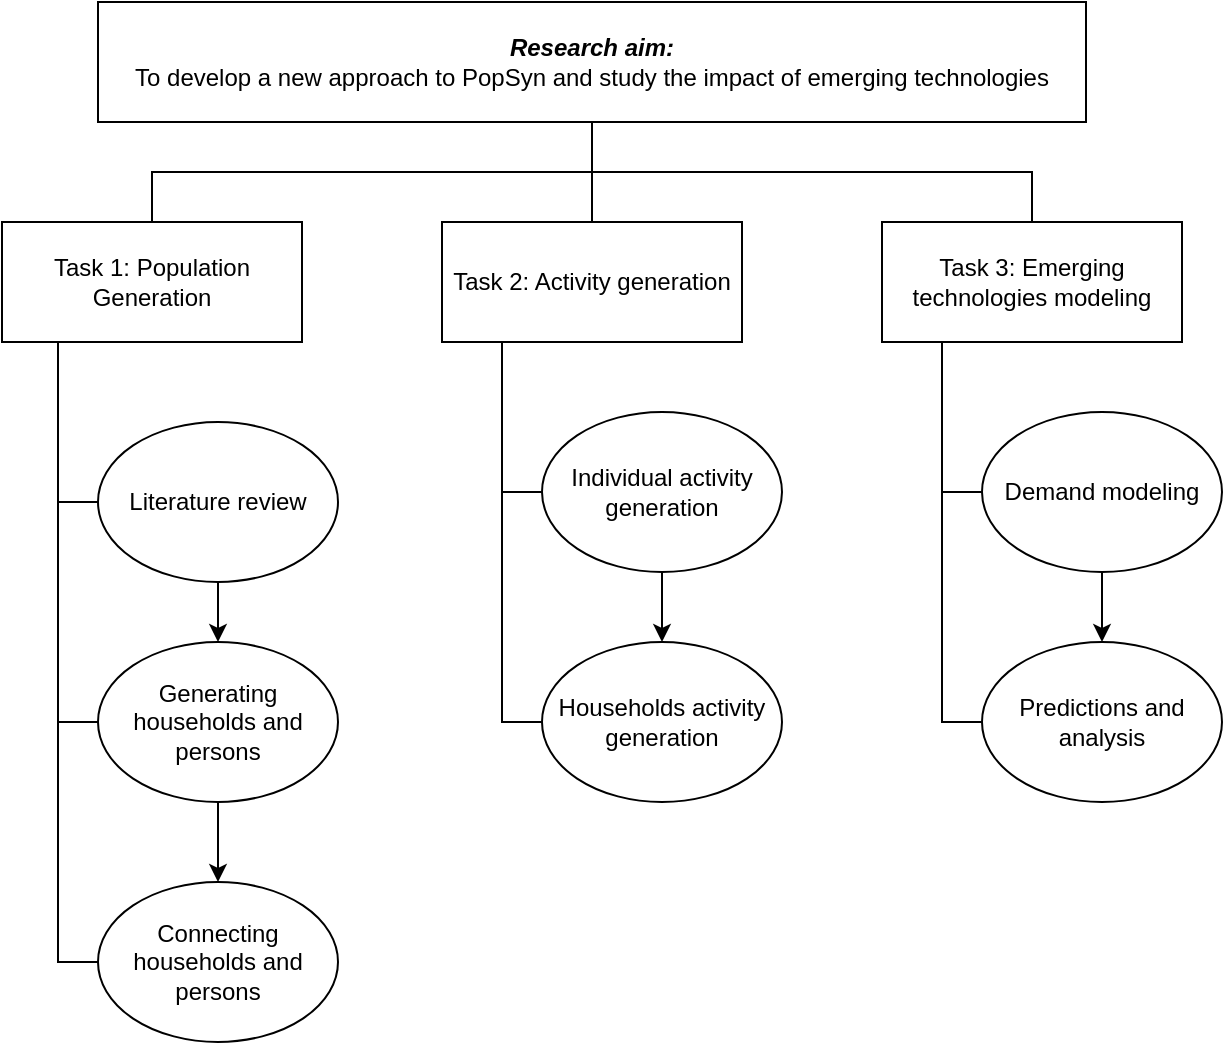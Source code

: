 <mxfile version="21.0.6" type="github">
  <diagram name="Page-1" id="Vn-YxDysGfrtuADonkGP">
    <mxGraphModel dx="1259" dy="708" grid="1" gridSize="10" guides="1" tooltips="1" connect="1" arrows="1" fold="1" page="1" pageScale="1" pageWidth="827" pageHeight="1169" math="0" shadow="0">
      <root>
        <mxCell id="0" />
        <mxCell id="1" parent="0" />
        <mxCell id="Ij-7fu_6goye_QiLq1wv-27" style="edgeStyle=orthogonalEdgeStyle;rounded=0;orthogonalLoop=1;jettySize=auto;html=1;entryX=0.5;entryY=0;entryDx=0;entryDy=0;endArrow=none;endFill=0;" edge="1" parent="1" source="Ij-7fu_6goye_QiLq1wv-1" target="Ij-7fu_6goye_QiLq1wv-2">
          <mxGeometry relative="1" as="geometry" />
        </mxCell>
        <mxCell id="Ij-7fu_6goye_QiLq1wv-28" style="edgeStyle=orthogonalEdgeStyle;rounded=0;orthogonalLoop=1;jettySize=auto;html=1;entryX=0.5;entryY=0;entryDx=0;entryDy=0;endArrow=none;endFill=0;" edge="1" parent="1" source="Ij-7fu_6goye_QiLq1wv-1" target="Ij-7fu_6goye_QiLq1wv-3">
          <mxGeometry relative="1" as="geometry" />
        </mxCell>
        <mxCell id="Ij-7fu_6goye_QiLq1wv-29" style="edgeStyle=orthogonalEdgeStyle;rounded=0;orthogonalLoop=1;jettySize=auto;html=1;endArrow=none;endFill=0;" edge="1" parent="1" source="Ij-7fu_6goye_QiLq1wv-1" target="Ij-7fu_6goye_QiLq1wv-4">
          <mxGeometry relative="1" as="geometry" />
        </mxCell>
        <mxCell id="Ij-7fu_6goye_QiLq1wv-1" value="&lt;b&gt;&lt;i&gt;Research aim:&lt;br&gt;&lt;/i&gt;&lt;/b&gt;To develop a new approach to PopSyn and study the impact of emerging technologies" style="rounded=0;whiteSpace=wrap;html=1;" vertex="1" parent="1">
          <mxGeometry x="228" y="340" width="494" height="60" as="geometry" />
        </mxCell>
        <mxCell id="Ij-7fu_6goye_QiLq1wv-24" style="edgeStyle=orthogonalEdgeStyle;rounded=0;orthogonalLoop=1;jettySize=auto;html=1;entryX=0;entryY=0.5;entryDx=0;entryDy=0;endArrow=none;endFill=0;" edge="1" parent="1" source="Ij-7fu_6goye_QiLq1wv-2" target="Ij-7fu_6goye_QiLq1wv-5">
          <mxGeometry relative="1" as="geometry">
            <Array as="points">
              <mxPoint x="208" y="590" />
            </Array>
          </mxGeometry>
        </mxCell>
        <mxCell id="Ij-7fu_6goye_QiLq1wv-25" style="edgeStyle=orthogonalEdgeStyle;rounded=0;orthogonalLoop=1;jettySize=auto;html=1;entryX=0;entryY=0.5;entryDx=0;entryDy=0;endArrow=none;endFill=0;" edge="1" parent="1" source="Ij-7fu_6goye_QiLq1wv-2" target="Ij-7fu_6goye_QiLq1wv-6">
          <mxGeometry relative="1" as="geometry">
            <Array as="points">
              <mxPoint x="208" y="700" />
            </Array>
          </mxGeometry>
        </mxCell>
        <mxCell id="Ij-7fu_6goye_QiLq1wv-26" style="edgeStyle=orthogonalEdgeStyle;rounded=0;orthogonalLoop=1;jettySize=auto;html=1;entryX=0;entryY=0.5;entryDx=0;entryDy=0;endArrow=none;endFill=0;" edge="1" parent="1" source="Ij-7fu_6goye_QiLq1wv-2" target="Ij-7fu_6goye_QiLq1wv-7">
          <mxGeometry relative="1" as="geometry">
            <Array as="points">
              <mxPoint x="208" y="820" />
            </Array>
          </mxGeometry>
        </mxCell>
        <mxCell id="Ij-7fu_6goye_QiLq1wv-2" value="Task 1: Population Generation" style="rounded=0;whiteSpace=wrap;html=1;" vertex="1" parent="1">
          <mxGeometry x="180" y="450" width="150" height="60" as="geometry" />
        </mxCell>
        <mxCell id="Ij-7fu_6goye_QiLq1wv-21" style="edgeStyle=orthogonalEdgeStyle;rounded=0;orthogonalLoop=1;jettySize=auto;html=1;entryX=0;entryY=0.5;entryDx=0;entryDy=0;endArrow=none;endFill=0;" edge="1" parent="1" source="Ij-7fu_6goye_QiLq1wv-3" target="Ij-7fu_6goye_QiLq1wv-8">
          <mxGeometry relative="1" as="geometry">
            <Array as="points">
              <mxPoint x="430" y="585" />
            </Array>
          </mxGeometry>
        </mxCell>
        <mxCell id="Ij-7fu_6goye_QiLq1wv-22" style="edgeStyle=orthogonalEdgeStyle;rounded=0;orthogonalLoop=1;jettySize=auto;html=1;entryX=0;entryY=0.5;entryDx=0;entryDy=0;endArrow=none;endFill=0;" edge="1" parent="1" source="Ij-7fu_6goye_QiLq1wv-3" target="Ij-7fu_6goye_QiLq1wv-9">
          <mxGeometry relative="1" as="geometry">
            <Array as="points">
              <mxPoint x="430" y="700" />
            </Array>
          </mxGeometry>
        </mxCell>
        <mxCell id="Ij-7fu_6goye_QiLq1wv-3" value="Task 2: Activity generation" style="rounded=0;whiteSpace=wrap;html=1;" vertex="1" parent="1">
          <mxGeometry x="400" y="450" width="150" height="60" as="geometry" />
        </mxCell>
        <mxCell id="Ij-7fu_6goye_QiLq1wv-19" style="edgeStyle=orthogonalEdgeStyle;rounded=0;orthogonalLoop=1;jettySize=auto;html=1;entryX=0;entryY=0.5;entryDx=0;entryDy=0;endArrow=none;endFill=0;" edge="1" parent="1" source="Ij-7fu_6goye_QiLq1wv-4" target="Ij-7fu_6goye_QiLq1wv-10">
          <mxGeometry relative="1" as="geometry">
            <Array as="points">
              <mxPoint x="650" y="585" />
            </Array>
          </mxGeometry>
        </mxCell>
        <mxCell id="Ij-7fu_6goye_QiLq1wv-20" style="edgeStyle=orthogonalEdgeStyle;rounded=0;orthogonalLoop=1;jettySize=auto;html=1;entryX=0;entryY=0.5;entryDx=0;entryDy=0;endArrow=none;endFill=0;" edge="1" parent="1" source="Ij-7fu_6goye_QiLq1wv-4" target="Ij-7fu_6goye_QiLq1wv-11">
          <mxGeometry relative="1" as="geometry">
            <Array as="points">
              <mxPoint x="650" y="700" />
            </Array>
          </mxGeometry>
        </mxCell>
        <mxCell id="Ij-7fu_6goye_QiLq1wv-4" value="Task 3: Emerging technologies modeling" style="rounded=0;whiteSpace=wrap;html=1;" vertex="1" parent="1">
          <mxGeometry x="620" y="450" width="150" height="60" as="geometry" />
        </mxCell>
        <mxCell id="Ij-7fu_6goye_QiLq1wv-15" style="edgeStyle=orthogonalEdgeStyle;rounded=0;orthogonalLoop=1;jettySize=auto;html=1;entryX=0.5;entryY=0;entryDx=0;entryDy=0;" edge="1" parent="1" source="Ij-7fu_6goye_QiLq1wv-5" target="Ij-7fu_6goye_QiLq1wv-6">
          <mxGeometry relative="1" as="geometry" />
        </mxCell>
        <mxCell id="Ij-7fu_6goye_QiLq1wv-5" value="Literature review" style="ellipse;whiteSpace=wrap;html=1;" vertex="1" parent="1">
          <mxGeometry x="228" y="550" width="120" height="80" as="geometry" />
        </mxCell>
        <mxCell id="Ij-7fu_6goye_QiLq1wv-16" style="edgeStyle=orthogonalEdgeStyle;rounded=0;orthogonalLoop=1;jettySize=auto;html=1;entryX=0.5;entryY=0;entryDx=0;entryDy=0;" edge="1" parent="1" source="Ij-7fu_6goye_QiLq1wv-6" target="Ij-7fu_6goye_QiLq1wv-7">
          <mxGeometry relative="1" as="geometry" />
        </mxCell>
        <mxCell id="Ij-7fu_6goye_QiLq1wv-6" value="Generating households and persons" style="ellipse;whiteSpace=wrap;html=1;" vertex="1" parent="1">
          <mxGeometry x="228" y="660" width="120" height="80" as="geometry" />
        </mxCell>
        <mxCell id="Ij-7fu_6goye_QiLq1wv-7" value="Connecting households and persons" style="ellipse;whiteSpace=wrap;html=1;" vertex="1" parent="1">
          <mxGeometry x="228" y="780" width="120" height="80" as="geometry" />
        </mxCell>
        <mxCell id="Ij-7fu_6goye_QiLq1wv-12" style="edgeStyle=orthogonalEdgeStyle;rounded=0;orthogonalLoop=1;jettySize=auto;html=1;exitX=0.5;exitY=1;exitDx=0;exitDy=0;entryX=0.5;entryY=0;entryDx=0;entryDy=0;" edge="1" parent="1" source="Ij-7fu_6goye_QiLq1wv-8" target="Ij-7fu_6goye_QiLq1wv-9">
          <mxGeometry relative="1" as="geometry" />
        </mxCell>
        <mxCell id="Ij-7fu_6goye_QiLq1wv-8" value="Individual activity generation" style="ellipse;whiteSpace=wrap;html=1;" vertex="1" parent="1">
          <mxGeometry x="450" y="545" width="120" height="80" as="geometry" />
        </mxCell>
        <mxCell id="Ij-7fu_6goye_QiLq1wv-9" value="Households activity generation" style="ellipse;whiteSpace=wrap;html=1;" vertex="1" parent="1">
          <mxGeometry x="450" y="660" width="120" height="80" as="geometry" />
        </mxCell>
        <mxCell id="Ij-7fu_6goye_QiLq1wv-17" style="edgeStyle=orthogonalEdgeStyle;rounded=0;orthogonalLoop=1;jettySize=auto;html=1;" edge="1" parent="1" source="Ij-7fu_6goye_QiLq1wv-10" target="Ij-7fu_6goye_QiLq1wv-11">
          <mxGeometry relative="1" as="geometry" />
        </mxCell>
        <mxCell id="Ij-7fu_6goye_QiLq1wv-10" value="Demand modeling" style="ellipse;whiteSpace=wrap;html=1;" vertex="1" parent="1">
          <mxGeometry x="670" y="545" width="120" height="80" as="geometry" />
        </mxCell>
        <mxCell id="Ij-7fu_6goye_QiLq1wv-11" value="Predictions and analysis" style="ellipse;whiteSpace=wrap;html=1;" vertex="1" parent="1">
          <mxGeometry x="670" y="660" width="120" height="80" as="geometry" />
        </mxCell>
      </root>
    </mxGraphModel>
  </diagram>
</mxfile>
